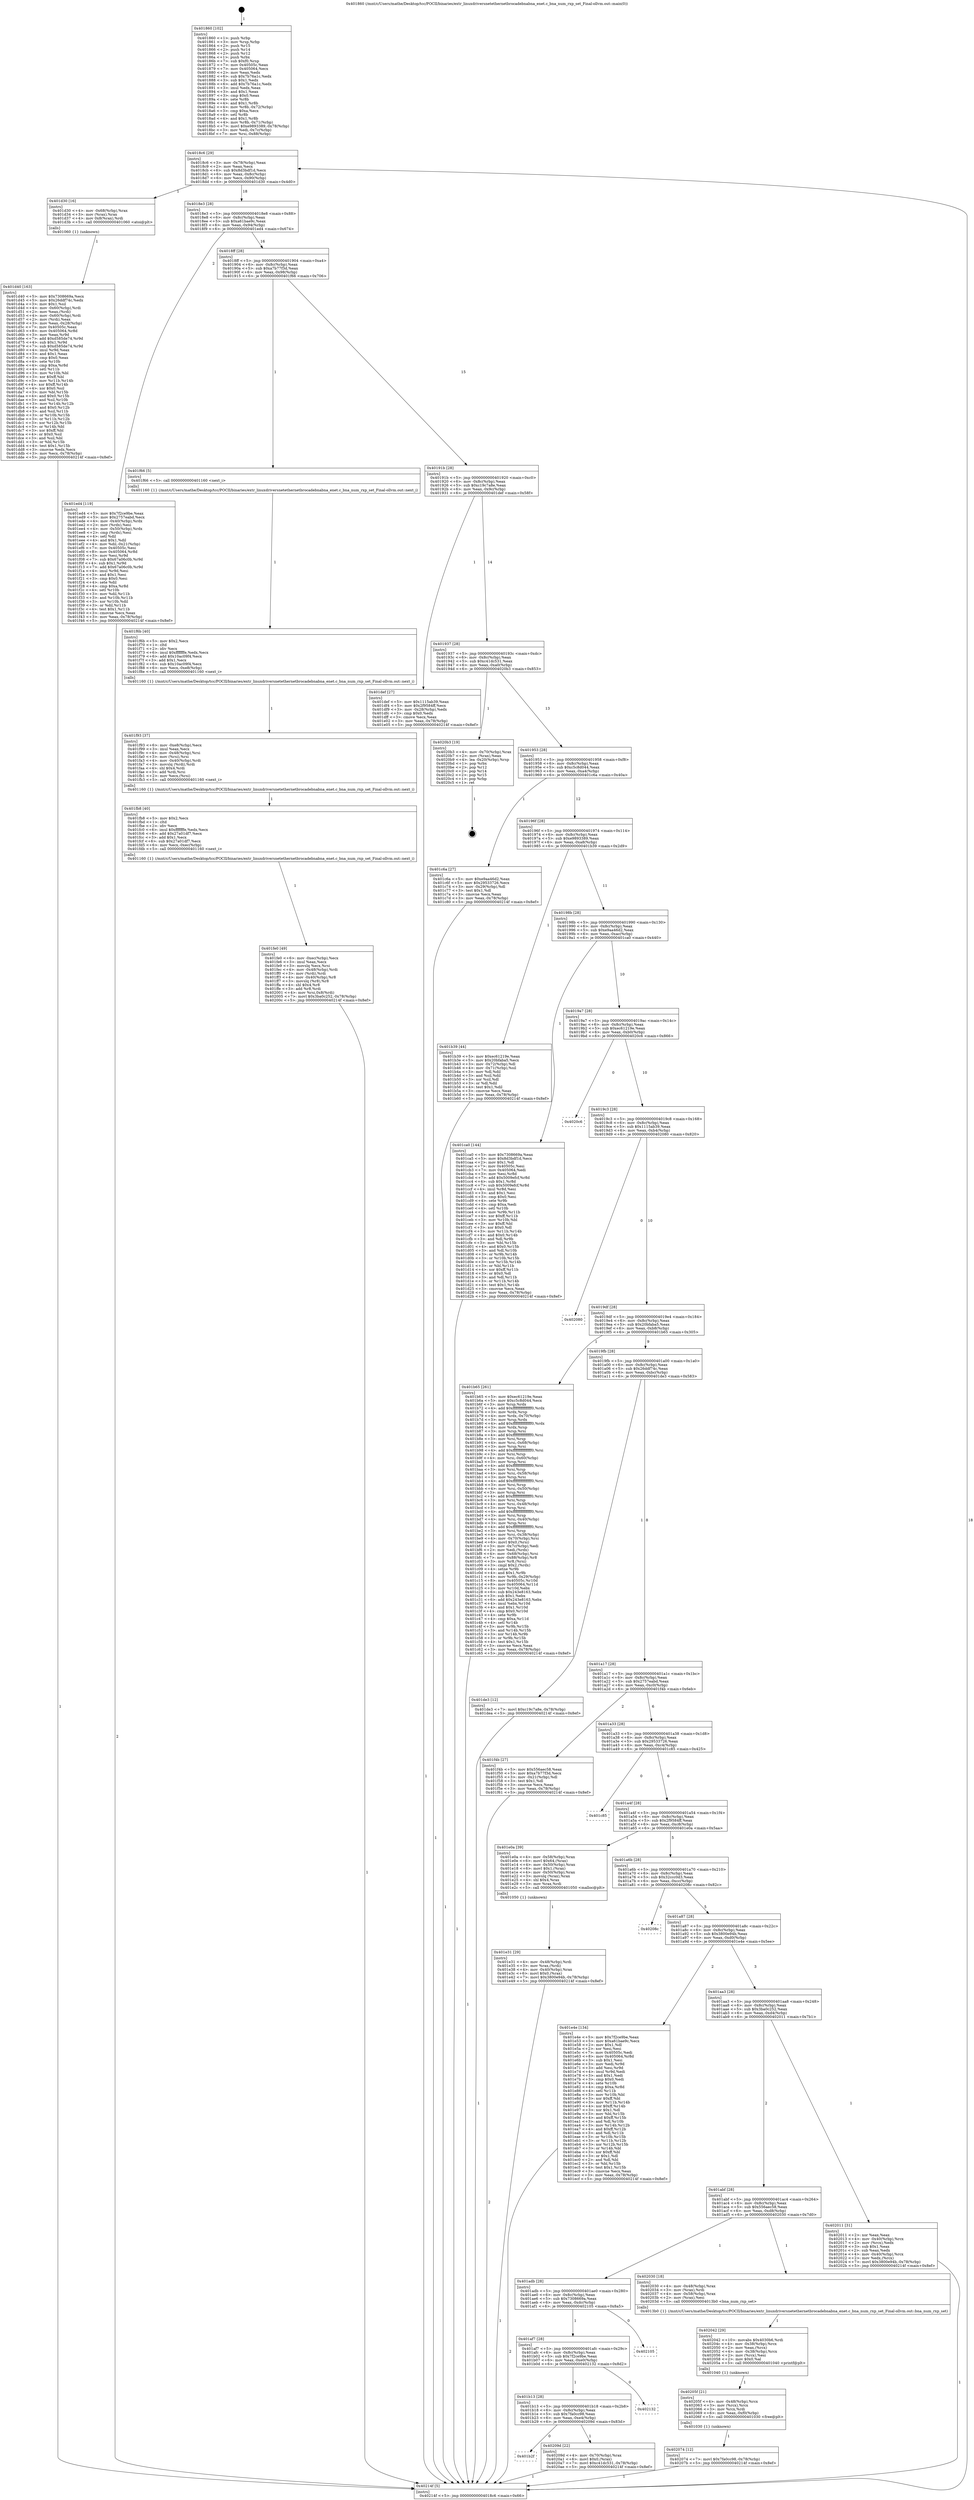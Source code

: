 digraph "0x401860" {
  label = "0x401860 (/mnt/c/Users/mathe/Desktop/tcc/POCII/binaries/extr_linuxdriversnetethernetbrocadebnabna_enet.c_bna_num_rxp_set_Final-ollvm.out::main(0))"
  labelloc = "t"
  node[shape=record]

  Entry [label="",width=0.3,height=0.3,shape=circle,fillcolor=black,style=filled]
  "0x4018c6" [label="{
     0x4018c6 [29]\l
     | [instrs]\l
     &nbsp;&nbsp;0x4018c6 \<+3\>: mov -0x78(%rbp),%eax\l
     &nbsp;&nbsp;0x4018c9 \<+2\>: mov %eax,%ecx\l
     &nbsp;&nbsp;0x4018cb \<+6\>: sub $0x8d3bdf1d,%ecx\l
     &nbsp;&nbsp;0x4018d1 \<+6\>: mov %eax,-0x8c(%rbp)\l
     &nbsp;&nbsp;0x4018d7 \<+6\>: mov %ecx,-0x90(%rbp)\l
     &nbsp;&nbsp;0x4018dd \<+6\>: je 0000000000401d30 \<main+0x4d0\>\l
  }"]
  "0x401d30" [label="{
     0x401d30 [16]\l
     | [instrs]\l
     &nbsp;&nbsp;0x401d30 \<+4\>: mov -0x68(%rbp),%rax\l
     &nbsp;&nbsp;0x401d34 \<+3\>: mov (%rax),%rax\l
     &nbsp;&nbsp;0x401d37 \<+4\>: mov 0x8(%rax),%rdi\l
     &nbsp;&nbsp;0x401d3b \<+5\>: call 0000000000401060 \<atoi@plt\>\l
     | [calls]\l
     &nbsp;&nbsp;0x401060 \{1\} (unknown)\l
  }"]
  "0x4018e3" [label="{
     0x4018e3 [28]\l
     | [instrs]\l
     &nbsp;&nbsp;0x4018e3 \<+5\>: jmp 00000000004018e8 \<main+0x88\>\l
     &nbsp;&nbsp;0x4018e8 \<+6\>: mov -0x8c(%rbp),%eax\l
     &nbsp;&nbsp;0x4018ee \<+5\>: sub $0xa61bae9c,%eax\l
     &nbsp;&nbsp;0x4018f3 \<+6\>: mov %eax,-0x94(%rbp)\l
     &nbsp;&nbsp;0x4018f9 \<+6\>: je 0000000000401ed4 \<main+0x674\>\l
  }"]
  Exit [label="",width=0.3,height=0.3,shape=circle,fillcolor=black,style=filled,peripheries=2]
  "0x401ed4" [label="{
     0x401ed4 [119]\l
     | [instrs]\l
     &nbsp;&nbsp;0x401ed4 \<+5\>: mov $0x7f2ce9be,%eax\l
     &nbsp;&nbsp;0x401ed9 \<+5\>: mov $0x2757eabd,%ecx\l
     &nbsp;&nbsp;0x401ede \<+4\>: mov -0x40(%rbp),%rdx\l
     &nbsp;&nbsp;0x401ee2 \<+2\>: mov (%rdx),%esi\l
     &nbsp;&nbsp;0x401ee4 \<+4\>: mov -0x50(%rbp),%rdx\l
     &nbsp;&nbsp;0x401ee8 \<+2\>: cmp (%rdx),%esi\l
     &nbsp;&nbsp;0x401eea \<+4\>: setl %dil\l
     &nbsp;&nbsp;0x401eee \<+4\>: and $0x1,%dil\l
     &nbsp;&nbsp;0x401ef2 \<+4\>: mov %dil,-0x21(%rbp)\l
     &nbsp;&nbsp;0x401ef6 \<+7\>: mov 0x40505c,%esi\l
     &nbsp;&nbsp;0x401efd \<+8\>: mov 0x405064,%r8d\l
     &nbsp;&nbsp;0x401f05 \<+3\>: mov %esi,%r9d\l
     &nbsp;&nbsp;0x401f08 \<+7\>: sub $0x67a06c0b,%r9d\l
     &nbsp;&nbsp;0x401f0f \<+4\>: sub $0x1,%r9d\l
     &nbsp;&nbsp;0x401f13 \<+7\>: add $0x67a06c0b,%r9d\l
     &nbsp;&nbsp;0x401f1a \<+4\>: imul %r9d,%esi\l
     &nbsp;&nbsp;0x401f1e \<+3\>: and $0x1,%esi\l
     &nbsp;&nbsp;0x401f21 \<+3\>: cmp $0x0,%esi\l
     &nbsp;&nbsp;0x401f24 \<+4\>: sete %dil\l
     &nbsp;&nbsp;0x401f28 \<+4\>: cmp $0xa,%r8d\l
     &nbsp;&nbsp;0x401f2c \<+4\>: setl %r10b\l
     &nbsp;&nbsp;0x401f30 \<+3\>: mov %dil,%r11b\l
     &nbsp;&nbsp;0x401f33 \<+3\>: and %r10b,%r11b\l
     &nbsp;&nbsp;0x401f36 \<+3\>: xor %r10b,%dil\l
     &nbsp;&nbsp;0x401f39 \<+3\>: or %dil,%r11b\l
     &nbsp;&nbsp;0x401f3c \<+4\>: test $0x1,%r11b\l
     &nbsp;&nbsp;0x401f40 \<+3\>: cmovne %ecx,%eax\l
     &nbsp;&nbsp;0x401f43 \<+3\>: mov %eax,-0x78(%rbp)\l
     &nbsp;&nbsp;0x401f46 \<+5\>: jmp 000000000040214f \<main+0x8ef\>\l
  }"]
  "0x4018ff" [label="{
     0x4018ff [28]\l
     | [instrs]\l
     &nbsp;&nbsp;0x4018ff \<+5\>: jmp 0000000000401904 \<main+0xa4\>\l
     &nbsp;&nbsp;0x401904 \<+6\>: mov -0x8c(%rbp),%eax\l
     &nbsp;&nbsp;0x40190a \<+5\>: sub $0xa7b77f3d,%eax\l
     &nbsp;&nbsp;0x40190f \<+6\>: mov %eax,-0x98(%rbp)\l
     &nbsp;&nbsp;0x401915 \<+6\>: je 0000000000401f66 \<main+0x706\>\l
  }"]
  "0x401b2f" [label="{
     0x401b2f\l
  }", style=dashed]
  "0x401f66" [label="{
     0x401f66 [5]\l
     | [instrs]\l
     &nbsp;&nbsp;0x401f66 \<+5\>: call 0000000000401160 \<next_i\>\l
     | [calls]\l
     &nbsp;&nbsp;0x401160 \{1\} (/mnt/c/Users/mathe/Desktop/tcc/POCII/binaries/extr_linuxdriversnetethernetbrocadebnabna_enet.c_bna_num_rxp_set_Final-ollvm.out::next_i)\l
  }"]
  "0x40191b" [label="{
     0x40191b [28]\l
     | [instrs]\l
     &nbsp;&nbsp;0x40191b \<+5\>: jmp 0000000000401920 \<main+0xc0\>\l
     &nbsp;&nbsp;0x401920 \<+6\>: mov -0x8c(%rbp),%eax\l
     &nbsp;&nbsp;0x401926 \<+5\>: sub $0xc19c7a8e,%eax\l
     &nbsp;&nbsp;0x40192b \<+6\>: mov %eax,-0x9c(%rbp)\l
     &nbsp;&nbsp;0x401931 \<+6\>: je 0000000000401def \<main+0x58f\>\l
  }"]
  "0x40209d" [label="{
     0x40209d [22]\l
     | [instrs]\l
     &nbsp;&nbsp;0x40209d \<+4\>: mov -0x70(%rbp),%rax\l
     &nbsp;&nbsp;0x4020a1 \<+6\>: movl $0x0,(%rax)\l
     &nbsp;&nbsp;0x4020a7 \<+7\>: movl $0xc41dc531,-0x78(%rbp)\l
     &nbsp;&nbsp;0x4020ae \<+5\>: jmp 000000000040214f \<main+0x8ef\>\l
  }"]
  "0x401def" [label="{
     0x401def [27]\l
     | [instrs]\l
     &nbsp;&nbsp;0x401def \<+5\>: mov $0x1115ab39,%eax\l
     &nbsp;&nbsp;0x401df4 \<+5\>: mov $0x2f9584ff,%ecx\l
     &nbsp;&nbsp;0x401df9 \<+3\>: mov -0x28(%rbp),%edx\l
     &nbsp;&nbsp;0x401dfc \<+3\>: cmp $0x0,%edx\l
     &nbsp;&nbsp;0x401dff \<+3\>: cmove %ecx,%eax\l
     &nbsp;&nbsp;0x401e02 \<+3\>: mov %eax,-0x78(%rbp)\l
     &nbsp;&nbsp;0x401e05 \<+5\>: jmp 000000000040214f \<main+0x8ef\>\l
  }"]
  "0x401937" [label="{
     0x401937 [28]\l
     | [instrs]\l
     &nbsp;&nbsp;0x401937 \<+5\>: jmp 000000000040193c \<main+0xdc\>\l
     &nbsp;&nbsp;0x40193c \<+6\>: mov -0x8c(%rbp),%eax\l
     &nbsp;&nbsp;0x401942 \<+5\>: sub $0xc41dc531,%eax\l
     &nbsp;&nbsp;0x401947 \<+6\>: mov %eax,-0xa0(%rbp)\l
     &nbsp;&nbsp;0x40194d \<+6\>: je 00000000004020b3 \<main+0x853\>\l
  }"]
  "0x401b13" [label="{
     0x401b13 [28]\l
     | [instrs]\l
     &nbsp;&nbsp;0x401b13 \<+5\>: jmp 0000000000401b18 \<main+0x2b8\>\l
     &nbsp;&nbsp;0x401b18 \<+6\>: mov -0x8c(%rbp),%eax\l
     &nbsp;&nbsp;0x401b1e \<+5\>: sub $0x7fa0cc98,%eax\l
     &nbsp;&nbsp;0x401b23 \<+6\>: mov %eax,-0xe4(%rbp)\l
     &nbsp;&nbsp;0x401b29 \<+6\>: je 000000000040209d \<main+0x83d\>\l
  }"]
  "0x4020b3" [label="{
     0x4020b3 [19]\l
     | [instrs]\l
     &nbsp;&nbsp;0x4020b3 \<+4\>: mov -0x70(%rbp),%rax\l
     &nbsp;&nbsp;0x4020b7 \<+2\>: mov (%rax),%eax\l
     &nbsp;&nbsp;0x4020b9 \<+4\>: lea -0x20(%rbp),%rsp\l
     &nbsp;&nbsp;0x4020bd \<+1\>: pop %rbx\l
     &nbsp;&nbsp;0x4020be \<+2\>: pop %r12\l
     &nbsp;&nbsp;0x4020c0 \<+2\>: pop %r14\l
     &nbsp;&nbsp;0x4020c2 \<+2\>: pop %r15\l
     &nbsp;&nbsp;0x4020c4 \<+1\>: pop %rbp\l
     &nbsp;&nbsp;0x4020c5 \<+1\>: ret\l
  }"]
  "0x401953" [label="{
     0x401953 [28]\l
     | [instrs]\l
     &nbsp;&nbsp;0x401953 \<+5\>: jmp 0000000000401958 \<main+0xf8\>\l
     &nbsp;&nbsp;0x401958 \<+6\>: mov -0x8c(%rbp),%eax\l
     &nbsp;&nbsp;0x40195e \<+5\>: sub $0xc5c8d044,%eax\l
     &nbsp;&nbsp;0x401963 \<+6\>: mov %eax,-0xa4(%rbp)\l
     &nbsp;&nbsp;0x401969 \<+6\>: je 0000000000401c6a \<main+0x40a\>\l
  }"]
  "0x402132" [label="{
     0x402132\l
  }", style=dashed]
  "0x401c6a" [label="{
     0x401c6a [27]\l
     | [instrs]\l
     &nbsp;&nbsp;0x401c6a \<+5\>: mov $0xe9aa46d2,%eax\l
     &nbsp;&nbsp;0x401c6f \<+5\>: mov $0x29533726,%ecx\l
     &nbsp;&nbsp;0x401c74 \<+3\>: mov -0x29(%rbp),%dl\l
     &nbsp;&nbsp;0x401c77 \<+3\>: test $0x1,%dl\l
     &nbsp;&nbsp;0x401c7a \<+3\>: cmovne %ecx,%eax\l
     &nbsp;&nbsp;0x401c7d \<+3\>: mov %eax,-0x78(%rbp)\l
     &nbsp;&nbsp;0x401c80 \<+5\>: jmp 000000000040214f \<main+0x8ef\>\l
  }"]
  "0x40196f" [label="{
     0x40196f [28]\l
     | [instrs]\l
     &nbsp;&nbsp;0x40196f \<+5\>: jmp 0000000000401974 \<main+0x114\>\l
     &nbsp;&nbsp;0x401974 \<+6\>: mov -0x8c(%rbp),%eax\l
     &nbsp;&nbsp;0x40197a \<+5\>: sub $0xe9893389,%eax\l
     &nbsp;&nbsp;0x40197f \<+6\>: mov %eax,-0xa8(%rbp)\l
     &nbsp;&nbsp;0x401985 \<+6\>: je 0000000000401b39 \<main+0x2d9\>\l
  }"]
  "0x401af7" [label="{
     0x401af7 [28]\l
     | [instrs]\l
     &nbsp;&nbsp;0x401af7 \<+5\>: jmp 0000000000401afc \<main+0x29c\>\l
     &nbsp;&nbsp;0x401afc \<+6\>: mov -0x8c(%rbp),%eax\l
     &nbsp;&nbsp;0x401b02 \<+5\>: sub $0x7f2ce9be,%eax\l
     &nbsp;&nbsp;0x401b07 \<+6\>: mov %eax,-0xe0(%rbp)\l
     &nbsp;&nbsp;0x401b0d \<+6\>: je 0000000000402132 \<main+0x8d2\>\l
  }"]
  "0x401b39" [label="{
     0x401b39 [44]\l
     | [instrs]\l
     &nbsp;&nbsp;0x401b39 \<+5\>: mov $0xec61219e,%eax\l
     &nbsp;&nbsp;0x401b3e \<+5\>: mov $0x20bfaba5,%ecx\l
     &nbsp;&nbsp;0x401b43 \<+3\>: mov -0x72(%rbp),%dl\l
     &nbsp;&nbsp;0x401b46 \<+4\>: mov -0x71(%rbp),%sil\l
     &nbsp;&nbsp;0x401b4a \<+3\>: mov %dl,%dil\l
     &nbsp;&nbsp;0x401b4d \<+3\>: and %sil,%dil\l
     &nbsp;&nbsp;0x401b50 \<+3\>: xor %sil,%dl\l
     &nbsp;&nbsp;0x401b53 \<+3\>: or %dl,%dil\l
     &nbsp;&nbsp;0x401b56 \<+4\>: test $0x1,%dil\l
     &nbsp;&nbsp;0x401b5a \<+3\>: cmovne %ecx,%eax\l
     &nbsp;&nbsp;0x401b5d \<+3\>: mov %eax,-0x78(%rbp)\l
     &nbsp;&nbsp;0x401b60 \<+5\>: jmp 000000000040214f \<main+0x8ef\>\l
  }"]
  "0x40198b" [label="{
     0x40198b [28]\l
     | [instrs]\l
     &nbsp;&nbsp;0x40198b \<+5\>: jmp 0000000000401990 \<main+0x130\>\l
     &nbsp;&nbsp;0x401990 \<+6\>: mov -0x8c(%rbp),%eax\l
     &nbsp;&nbsp;0x401996 \<+5\>: sub $0xe9aa46d2,%eax\l
     &nbsp;&nbsp;0x40199b \<+6\>: mov %eax,-0xac(%rbp)\l
     &nbsp;&nbsp;0x4019a1 \<+6\>: je 0000000000401ca0 \<main+0x440\>\l
  }"]
  "0x40214f" [label="{
     0x40214f [5]\l
     | [instrs]\l
     &nbsp;&nbsp;0x40214f \<+5\>: jmp 00000000004018c6 \<main+0x66\>\l
  }"]
  "0x401860" [label="{
     0x401860 [102]\l
     | [instrs]\l
     &nbsp;&nbsp;0x401860 \<+1\>: push %rbp\l
     &nbsp;&nbsp;0x401861 \<+3\>: mov %rsp,%rbp\l
     &nbsp;&nbsp;0x401864 \<+2\>: push %r15\l
     &nbsp;&nbsp;0x401866 \<+2\>: push %r14\l
     &nbsp;&nbsp;0x401868 \<+2\>: push %r12\l
     &nbsp;&nbsp;0x40186a \<+1\>: push %rbx\l
     &nbsp;&nbsp;0x40186b \<+7\>: sub $0xf0,%rsp\l
     &nbsp;&nbsp;0x401872 \<+7\>: mov 0x40505c,%eax\l
     &nbsp;&nbsp;0x401879 \<+7\>: mov 0x405064,%ecx\l
     &nbsp;&nbsp;0x401880 \<+2\>: mov %eax,%edx\l
     &nbsp;&nbsp;0x401882 \<+6\>: sub $0x7b76a1c,%edx\l
     &nbsp;&nbsp;0x401888 \<+3\>: sub $0x1,%edx\l
     &nbsp;&nbsp;0x40188b \<+6\>: add $0x7b76a1c,%edx\l
     &nbsp;&nbsp;0x401891 \<+3\>: imul %edx,%eax\l
     &nbsp;&nbsp;0x401894 \<+3\>: and $0x1,%eax\l
     &nbsp;&nbsp;0x401897 \<+3\>: cmp $0x0,%eax\l
     &nbsp;&nbsp;0x40189a \<+4\>: sete %r8b\l
     &nbsp;&nbsp;0x40189e \<+4\>: and $0x1,%r8b\l
     &nbsp;&nbsp;0x4018a2 \<+4\>: mov %r8b,-0x72(%rbp)\l
     &nbsp;&nbsp;0x4018a6 \<+3\>: cmp $0xa,%ecx\l
     &nbsp;&nbsp;0x4018a9 \<+4\>: setl %r8b\l
     &nbsp;&nbsp;0x4018ad \<+4\>: and $0x1,%r8b\l
     &nbsp;&nbsp;0x4018b1 \<+4\>: mov %r8b,-0x71(%rbp)\l
     &nbsp;&nbsp;0x4018b5 \<+7\>: movl $0xe9893389,-0x78(%rbp)\l
     &nbsp;&nbsp;0x4018bc \<+3\>: mov %edi,-0x7c(%rbp)\l
     &nbsp;&nbsp;0x4018bf \<+7\>: mov %rsi,-0x88(%rbp)\l
  }"]
  "0x402105" [label="{
     0x402105\l
  }", style=dashed]
  "0x401ca0" [label="{
     0x401ca0 [144]\l
     | [instrs]\l
     &nbsp;&nbsp;0x401ca0 \<+5\>: mov $0x7308669a,%eax\l
     &nbsp;&nbsp;0x401ca5 \<+5\>: mov $0x8d3bdf1d,%ecx\l
     &nbsp;&nbsp;0x401caa \<+2\>: mov $0x1,%dl\l
     &nbsp;&nbsp;0x401cac \<+7\>: mov 0x40505c,%esi\l
     &nbsp;&nbsp;0x401cb3 \<+7\>: mov 0x405064,%edi\l
     &nbsp;&nbsp;0x401cba \<+3\>: mov %esi,%r8d\l
     &nbsp;&nbsp;0x401cbd \<+7\>: add $0x5009efcf,%r8d\l
     &nbsp;&nbsp;0x401cc4 \<+4\>: sub $0x1,%r8d\l
     &nbsp;&nbsp;0x401cc8 \<+7\>: sub $0x5009efcf,%r8d\l
     &nbsp;&nbsp;0x401ccf \<+4\>: imul %r8d,%esi\l
     &nbsp;&nbsp;0x401cd3 \<+3\>: and $0x1,%esi\l
     &nbsp;&nbsp;0x401cd6 \<+3\>: cmp $0x0,%esi\l
     &nbsp;&nbsp;0x401cd9 \<+4\>: sete %r9b\l
     &nbsp;&nbsp;0x401cdd \<+3\>: cmp $0xa,%edi\l
     &nbsp;&nbsp;0x401ce0 \<+4\>: setl %r10b\l
     &nbsp;&nbsp;0x401ce4 \<+3\>: mov %r9b,%r11b\l
     &nbsp;&nbsp;0x401ce7 \<+4\>: xor $0xff,%r11b\l
     &nbsp;&nbsp;0x401ceb \<+3\>: mov %r10b,%bl\l
     &nbsp;&nbsp;0x401cee \<+3\>: xor $0xff,%bl\l
     &nbsp;&nbsp;0x401cf1 \<+3\>: xor $0x0,%dl\l
     &nbsp;&nbsp;0x401cf4 \<+3\>: mov %r11b,%r14b\l
     &nbsp;&nbsp;0x401cf7 \<+4\>: and $0x0,%r14b\l
     &nbsp;&nbsp;0x401cfb \<+3\>: and %dl,%r9b\l
     &nbsp;&nbsp;0x401cfe \<+3\>: mov %bl,%r15b\l
     &nbsp;&nbsp;0x401d01 \<+4\>: and $0x0,%r15b\l
     &nbsp;&nbsp;0x401d05 \<+3\>: and %dl,%r10b\l
     &nbsp;&nbsp;0x401d08 \<+3\>: or %r9b,%r14b\l
     &nbsp;&nbsp;0x401d0b \<+3\>: or %r10b,%r15b\l
     &nbsp;&nbsp;0x401d0e \<+3\>: xor %r15b,%r14b\l
     &nbsp;&nbsp;0x401d11 \<+3\>: or %bl,%r11b\l
     &nbsp;&nbsp;0x401d14 \<+4\>: xor $0xff,%r11b\l
     &nbsp;&nbsp;0x401d18 \<+3\>: or $0x0,%dl\l
     &nbsp;&nbsp;0x401d1b \<+3\>: and %dl,%r11b\l
     &nbsp;&nbsp;0x401d1e \<+3\>: or %r11b,%r14b\l
     &nbsp;&nbsp;0x401d21 \<+4\>: test $0x1,%r14b\l
     &nbsp;&nbsp;0x401d25 \<+3\>: cmovne %ecx,%eax\l
     &nbsp;&nbsp;0x401d28 \<+3\>: mov %eax,-0x78(%rbp)\l
     &nbsp;&nbsp;0x401d2b \<+5\>: jmp 000000000040214f \<main+0x8ef\>\l
  }"]
  "0x4019a7" [label="{
     0x4019a7 [28]\l
     | [instrs]\l
     &nbsp;&nbsp;0x4019a7 \<+5\>: jmp 00000000004019ac \<main+0x14c\>\l
     &nbsp;&nbsp;0x4019ac \<+6\>: mov -0x8c(%rbp),%eax\l
     &nbsp;&nbsp;0x4019b2 \<+5\>: sub $0xec61219e,%eax\l
     &nbsp;&nbsp;0x4019b7 \<+6\>: mov %eax,-0xb0(%rbp)\l
     &nbsp;&nbsp;0x4019bd \<+6\>: je 00000000004020c6 \<main+0x866\>\l
  }"]
  "0x402074" [label="{
     0x402074 [12]\l
     | [instrs]\l
     &nbsp;&nbsp;0x402074 \<+7\>: movl $0x7fa0cc98,-0x78(%rbp)\l
     &nbsp;&nbsp;0x40207b \<+5\>: jmp 000000000040214f \<main+0x8ef\>\l
  }"]
  "0x4020c6" [label="{
     0x4020c6\l
  }", style=dashed]
  "0x4019c3" [label="{
     0x4019c3 [28]\l
     | [instrs]\l
     &nbsp;&nbsp;0x4019c3 \<+5\>: jmp 00000000004019c8 \<main+0x168\>\l
     &nbsp;&nbsp;0x4019c8 \<+6\>: mov -0x8c(%rbp),%eax\l
     &nbsp;&nbsp;0x4019ce \<+5\>: sub $0x1115ab39,%eax\l
     &nbsp;&nbsp;0x4019d3 \<+6\>: mov %eax,-0xb4(%rbp)\l
     &nbsp;&nbsp;0x4019d9 \<+6\>: je 0000000000402080 \<main+0x820\>\l
  }"]
  "0x40205f" [label="{
     0x40205f [21]\l
     | [instrs]\l
     &nbsp;&nbsp;0x40205f \<+4\>: mov -0x48(%rbp),%rcx\l
     &nbsp;&nbsp;0x402063 \<+3\>: mov (%rcx),%rcx\l
     &nbsp;&nbsp;0x402066 \<+3\>: mov %rcx,%rdi\l
     &nbsp;&nbsp;0x402069 \<+6\>: mov %eax,-0xf0(%rbp)\l
     &nbsp;&nbsp;0x40206f \<+5\>: call 0000000000401030 \<free@plt\>\l
     | [calls]\l
     &nbsp;&nbsp;0x401030 \{1\} (unknown)\l
  }"]
  "0x402080" [label="{
     0x402080\l
  }", style=dashed]
  "0x4019df" [label="{
     0x4019df [28]\l
     | [instrs]\l
     &nbsp;&nbsp;0x4019df \<+5\>: jmp 00000000004019e4 \<main+0x184\>\l
     &nbsp;&nbsp;0x4019e4 \<+6\>: mov -0x8c(%rbp),%eax\l
     &nbsp;&nbsp;0x4019ea \<+5\>: sub $0x20bfaba5,%eax\l
     &nbsp;&nbsp;0x4019ef \<+6\>: mov %eax,-0xb8(%rbp)\l
     &nbsp;&nbsp;0x4019f5 \<+6\>: je 0000000000401b65 \<main+0x305\>\l
  }"]
  "0x402042" [label="{
     0x402042 [29]\l
     | [instrs]\l
     &nbsp;&nbsp;0x402042 \<+10\>: movabs $0x4030b6,%rdi\l
     &nbsp;&nbsp;0x40204c \<+4\>: mov -0x38(%rbp),%rcx\l
     &nbsp;&nbsp;0x402050 \<+2\>: mov %eax,(%rcx)\l
     &nbsp;&nbsp;0x402052 \<+4\>: mov -0x38(%rbp),%rcx\l
     &nbsp;&nbsp;0x402056 \<+2\>: mov (%rcx),%esi\l
     &nbsp;&nbsp;0x402058 \<+2\>: mov $0x0,%al\l
     &nbsp;&nbsp;0x40205a \<+5\>: call 0000000000401040 \<printf@plt\>\l
     | [calls]\l
     &nbsp;&nbsp;0x401040 \{1\} (unknown)\l
  }"]
  "0x401b65" [label="{
     0x401b65 [261]\l
     | [instrs]\l
     &nbsp;&nbsp;0x401b65 \<+5\>: mov $0xec61219e,%eax\l
     &nbsp;&nbsp;0x401b6a \<+5\>: mov $0xc5c8d044,%ecx\l
     &nbsp;&nbsp;0x401b6f \<+3\>: mov %rsp,%rdx\l
     &nbsp;&nbsp;0x401b72 \<+4\>: add $0xfffffffffffffff0,%rdx\l
     &nbsp;&nbsp;0x401b76 \<+3\>: mov %rdx,%rsp\l
     &nbsp;&nbsp;0x401b79 \<+4\>: mov %rdx,-0x70(%rbp)\l
     &nbsp;&nbsp;0x401b7d \<+3\>: mov %rsp,%rdx\l
     &nbsp;&nbsp;0x401b80 \<+4\>: add $0xfffffffffffffff0,%rdx\l
     &nbsp;&nbsp;0x401b84 \<+3\>: mov %rdx,%rsp\l
     &nbsp;&nbsp;0x401b87 \<+3\>: mov %rsp,%rsi\l
     &nbsp;&nbsp;0x401b8a \<+4\>: add $0xfffffffffffffff0,%rsi\l
     &nbsp;&nbsp;0x401b8e \<+3\>: mov %rsi,%rsp\l
     &nbsp;&nbsp;0x401b91 \<+4\>: mov %rsi,-0x68(%rbp)\l
     &nbsp;&nbsp;0x401b95 \<+3\>: mov %rsp,%rsi\l
     &nbsp;&nbsp;0x401b98 \<+4\>: add $0xfffffffffffffff0,%rsi\l
     &nbsp;&nbsp;0x401b9c \<+3\>: mov %rsi,%rsp\l
     &nbsp;&nbsp;0x401b9f \<+4\>: mov %rsi,-0x60(%rbp)\l
     &nbsp;&nbsp;0x401ba3 \<+3\>: mov %rsp,%rsi\l
     &nbsp;&nbsp;0x401ba6 \<+4\>: add $0xfffffffffffffff0,%rsi\l
     &nbsp;&nbsp;0x401baa \<+3\>: mov %rsi,%rsp\l
     &nbsp;&nbsp;0x401bad \<+4\>: mov %rsi,-0x58(%rbp)\l
     &nbsp;&nbsp;0x401bb1 \<+3\>: mov %rsp,%rsi\l
     &nbsp;&nbsp;0x401bb4 \<+4\>: add $0xfffffffffffffff0,%rsi\l
     &nbsp;&nbsp;0x401bb8 \<+3\>: mov %rsi,%rsp\l
     &nbsp;&nbsp;0x401bbb \<+4\>: mov %rsi,-0x50(%rbp)\l
     &nbsp;&nbsp;0x401bbf \<+3\>: mov %rsp,%rsi\l
     &nbsp;&nbsp;0x401bc2 \<+4\>: add $0xfffffffffffffff0,%rsi\l
     &nbsp;&nbsp;0x401bc6 \<+3\>: mov %rsi,%rsp\l
     &nbsp;&nbsp;0x401bc9 \<+4\>: mov %rsi,-0x48(%rbp)\l
     &nbsp;&nbsp;0x401bcd \<+3\>: mov %rsp,%rsi\l
     &nbsp;&nbsp;0x401bd0 \<+4\>: add $0xfffffffffffffff0,%rsi\l
     &nbsp;&nbsp;0x401bd4 \<+3\>: mov %rsi,%rsp\l
     &nbsp;&nbsp;0x401bd7 \<+4\>: mov %rsi,-0x40(%rbp)\l
     &nbsp;&nbsp;0x401bdb \<+3\>: mov %rsp,%rsi\l
     &nbsp;&nbsp;0x401bde \<+4\>: add $0xfffffffffffffff0,%rsi\l
     &nbsp;&nbsp;0x401be2 \<+3\>: mov %rsi,%rsp\l
     &nbsp;&nbsp;0x401be5 \<+4\>: mov %rsi,-0x38(%rbp)\l
     &nbsp;&nbsp;0x401be9 \<+4\>: mov -0x70(%rbp),%rsi\l
     &nbsp;&nbsp;0x401bed \<+6\>: movl $0x0,(%rsi)\l
     &nbsp;&nbsp;0x401bf3 \<+3\>: mov -0x7c(%rbp),%edi\l
     &nbsp;&nbsp;0x401bf6 \<+2\>: mov %edi,(%rdx)\l
     &nbsp;&nbsp;0x401bf8 \<+4\>: mov -0x68(%rbp),%rsi\l
     &nbsp;&nbsp;0x401bfc \<+7\>: mov -0x88(%rbp),%r8\l
     &nbsp;&nbsp;0x401c03 \<+3\>: mov %r8,(%rsi)\l
     &nbsp;&nbsp;0x401c06 \<+3\>: cmpl $0x2,(%rdx)\l
     &nbsp;&nbsp;0x401c09 \<+4\>: setne %r9b\l
     &nbsp;&nbsp;0x401c0d \<+4\>: and $0x1,%r9b\l
     &nbsp;&nbsp;0x401c11 \<+4\>: mov %r9b,-0x29(%rbp)\l
     &nbsp;&nbsp;0x401c15 \<+8\>: mov 0x40505c,%r10d\l
     &nbsp;&nbsp;0x401c1d \<+8\>: mov 0x405064,%r11d\l
     &nbsp;&nbsp;0x401c25 \<+3\>: mov %r10d,%ebx\l
     &nbsp;&nbsp;0x401c28 \<+6\>: sub $0x243e8163,%ebx\l
     &nbsp;&nbsp;0x401c2e \<+3\>: sub $0x1,%ebx\l
     &nbsp;&nbsp;0x401c31 \<+6\>: add $0x243e8163,%ebx\l
     &nbsp;&nbsp;0x401c37 \<+4\>: imul %ebx,%r10d\l
     &nbsp;&nbsp;0x401c3b \<+4\>: and $0x1,%r10d\l
     &nbsp;&nbsp;0x401c3f \<+4\>: cmp $0x0,%r10d\l
     &nbsp;&nbsp;0x401c43 \<+4\>: sete %r9b\l
     &nbsp;&nbsp;0x401c47 \<+4\>: cmp $0xa,%r11d\l
     &nbsp;&nbsp;0x401c4b \<+4\>: setl %r14b\l
     &nbsp;&nbsp;0x401c4f \<+3\>: mov %r9b,%r15b\l
     &nbsp;&nbsp;0x401c52 \<+3\>: and %r14b,%r15b\l
     &nbsp;&nbsp;0x401c55 \<+3\>: xor %r14b,%r9b\l
     &nbsp;&nbsp;0x401c58 \<+3\>: or %r9b,%r15b\l
     &nbsp;&nbsp;0x401c5b \<+4\>: test $0x1,%r15b\l
     &nbsp;&nbsp;0x401c5f \<+3\>: cmovne %ecx,%eax\l
     &nbsp;&nbsp;0x401c62 \<+3\>: mov %eax,-0x78(%rbp)\l
     &nbsp;&nbsp;0x401c65 \<+5\>: jmp 000000000040214f \<main+0x8ef\>\l
  }"]
  "0x4019fb" [label="{
     0x4019fb [28]\l
     | [instrs]\l
     &nbsp;&nbsp;0x4019fb \<+5\>: jmp 0000000000401a00 \<main+0x1a0\>\l
     &nbsp;&nbsp;0x401a00 \<+6\>: mov -0x8c(%rbp),%eax\l
     &nbsp;&nbsp;0x401a06 \<+5\>: sub $0x26ddf74c,%eax\l
     &nbsp;&nbsp;0x401a0b \<+6\>: mov %eax,-0xbc(%rbp)\l
     &nbsp;&nbsp;0x401a11 \<+6\>: je 0000000000401de3 \<main+0x583\>\l
  }"]
  "0x401adb" [label="{
     0x401adb [28]\l
     | [instrs]\l
     &nbsp;&nbsp;0x401adb \<+5\>: jmp 0000000000401ae0 \<main+0x280\>\l
     &nbsp;&nbsp;0x401ae0 \<+6\>: mov -0x8c(%rbp),%eax\l
     &nbsp;&nbsp;0x401ae6 \<+5\>: sub $0x7308669a,%eax\l
     &nbsp;&nbsp;0x401aeb \<+6\>: mov %eax,-0xdc(%rbp)\l
     &nbsp;&nbsp;0x401af1 \<+6\>: je 0000000000402105 \<main+0x8a5\>\l
  }"]
  "0x401d40" [label="{
     0x401d40 [163]\l
     | [instrs]\l
     &nbsp;&nbsp;0x401d40 \<+5\>: mov $0x7308669a,%ecx\l
     &nbsp;&nbsp;0x401d45 \<+5\>: mov $0x26ddf74c,%edx\l
     &nbsp;&nbsp;0x401d4a \<+3\>: mov $0x1,%sil\l
     &nbsp;&nbsp;0x401d4d \<+4\>: mov -0x60(%rbp),%rdi\l
     &nbsp;&nbsp;0x401d51 \<+2\>: mov %eax,(%rdi)\l
     &nbsp;&nbsp;0x401d53 \<+4\>: mov -0x60(%rbp),%rdi\l
     &nbsp;&nbsp;0x401d57 \<+2\>: mov (%rdi),%eax\l
     &nbsp;&nbsp;0x401d59 \<+3\>: mov %eax,-0x28(%rbp)\l
     &nbsp;&nbsp;0x401d5c \<+7\>: mov 0x40505c,%eax\l
     &nbsp;&nbsp;0x401d63 \<+8\>: mov 0x405064,%r8d\l
     &nbsp;&nbsp;0x401d6b \<+3\>: mov %eax,%r9d\l
     &nbsp;&nbsp;0x401d6e \<+7\>: add $0xd585de74,%r9d\l
     &nbsp;&nbsp;0x401d75 \<+4\>: sub $0x1,%r9d\l
     &nbsp;&nbsp;0x401d79 \<+7\>: sub $0xd585de74,%r9d\l
     &nbsp;&nbsp;0x401d80 \<+4\>: imul %r9d,%eax\l
     &nbsp;&nbsp;0x401d84 \<+3\>: and $0x1,%eax\l
     &nbsp;&nbsp;0x401d87 \<+3\>: cmp $0x0,%eax\l
     &nbsp;&nbsp;0x401d8a \<+4\>: sete %r10b\l
     &nbsp;&nbsp;0x401d8e \<+4\>: cmp $0xa,%r8d\l
     &nbsp;&nbsp;0x401d92 \<+4\>: setl %r11b\l
     &nbsp;&nbsp;0x401d96 \<+3\>: mov %r10b,%bl\l
     &nbsp;&nbsp;0x401d99 \<+3\>: xor $0xff,%bl\l
     &nbsp;&nbsp;0x401d9c \<+3\>: mov %r11b,%r14b\l
     &nbsp;&nbsp;0x401d9f \<+4\>: xor $0xff,%r14b\l
     &nbsp;&nbsp;0x401da3 \<+4\>: xor $0x0,%sil\l
     &nbsp;&nbsp;0x401da7 \<+3\>: mov %bl,%r15b\l
     &nbsp;&nbsp;0x401daa \<+4\>: and $0x0,%r15b\l
     &nbsp;&nbsp;0x401dae \<+3\>: and %sil,%r10b\l
     &nbsp;&nbsp;0x401db1 \<+3\>: mov %r14b,%r12b\l
     &nbsp;&nbsp;0x401db4 \<+4\>: and $0x0,%r12b\l
     &nbsp;&nbsp;0x401db8 \<+3\>: and %sil,%r11b\l
     &nbsp;&nbsp;0x401dbb \<+3\>: or %r10b,%r15b\l
     &nbsp;&nbsp;0x401dbe \<+3\>: or %r11b,%r12b\l
     &nbsp;&nbsp;0x401dc1 \<+3\>: xor %r12b,%r15b\l
     &nbsp;&nbsp;0x401dc4 \<+3\>: or %r14b,%bl\l
     &nbsp;&nbsp;0x401dc7 \<+3\>: xor $0xff,%bl\l
     &nbsp;&nbsp;0x401dca \<+4\>: or $0x0,%sil\l
     &nbsp;&nbsp;0x401dce \<+3\>: and %sil,%bl\l
     &nbsp;&nbsp;0x401dd1 \<+3\>: or %bl,%r15b\l
     &nbsp;&nbsp;0x401dd4 \<+4\>: test $0x1,%r15b\l
     &nbsp;&nbsp;0x401dd8 \<+3\>: cmovne %edx,%ecx\l
     &nbsp;&nbsp;0x401ddb \<+3\>: mov %ecx,-0x78(%rbp)\l
     &nbsp;&nbsp;0x401dde \<+5\>: jmp 000000000040214f \<main+0x8ef\>\l
  }"]
  "0x402030" [label="{
     0x402030 [18]\l
     | [instrs]\l
     &nbsp;&nbsp;0x402030 \<+4\>: mov -0x48(%rbp),%rax\l
     &nbsp;&nbsp;0x402034 \<+3\>: mov (%rax),%rdi\l
     &nbsp;&nbsp;0x402037 \<+4\>: mov -0x58(%rbp),%rax\l
     &nbsp;&nbsp;0x40203b \<+2\>: mov (%rax),%esi\l
     &nbsp;&nbsp;0x40203d \<+5\>: call 00000000004013b0 \<bna_num_rxp_set\>\l
     | [calls]\l
     &nbsp;&nbsp;0x4013b0 \{1\} (/mnt/c/Users/mathe/Desktop/tcc/POCII/binaries/extr_linuxdriversnetethernetbrocadebnabna_enet.c_bna_num_rxp_set_Final-ollvm.out::bna_num_rxp_set)\l
  }"]
  "0x401de3" [label="{
     0x401de3 [12]\l
     | [instrs]\l
     &nbsp;&nbsp;0x401de3 \<+7\>: movl $0xc19c7a8e,-0x78(%rbp)\l
     &nbsp;&nbsp;0x401dea \<+5\>: jmp 000000000040214f \<main+0x8ef\>\l
  }"]
  "0x401a17" [label="{
     0x401a17 [28]\l
     | [instrs]\l
     &nbsp;&nbsp;0x401a17 \<+5\>: jmp 0000000000401a1c \<main+0x1bc\>\l
     &nbsp;&nbsp;0x401a1c \<+6\>: mov -0x8c(%rbp),%eax\l
     &nbsp;&nbsp;0x401a22 \<+5\>: sub $0x2757eabd,%eax\l
     &nbsp;&nbsp;0x401a27 \<+6\>: mov %eax,-0xc0(%rbp)\l
     &nbsp;&nbsp;0x401a2d \<+6\>: je 0000000000401f4b \<main+0x6eb\>\l
  }"]
  "0x401abf" [label="{
     0x401abf [28]\l
     | [instrs]\l
     &nbsp;&nbsp;0x401abf \<+5\>: jmp 0000000000401ac4 \<main+0x264\>\l
     &nbsp;&nbsp;0x401ac4 \<+6\>: mov -0x8c(%rbp),%eax\l
     &nbsp;&nbsp;0x401aca \<+5\>: sub $0x556aec58,%eax\l
     &nbsp;&nbsp;0x401acf \<+6\>: mov %eax,-0xd8(%rbp)\l
     &nbsp;&nbsp;0x401ad5 \<+6\>: je 0000000000402030 \<main+0x7d0\>\l
  }"]
  "0x401f4b" [label="{
     0x401f4b [27]\l
     | [instrs]\l
     &nbsp;&nbsp;0x401f4b \<+5\>: mov $0x556aec58,%eax\l
     &nbsp;&nbsp;0x401f50 \<+5\>: mov $0xa7b77f3d,%ecx\l
     &nbsp;&nbsp;0x401f55 \<+3\>: mov -0x21(%rbp),%dl\l
     &nbsp;&nbsp;0x401f58 \<+3\>: test $0x1,%dl\l
     &nbsp;&nbsp;0x401f5b \<+3\>: cmovne %ecx,%eax\l
     &nbsp;&nbsp;0x401f5e \<+3\>: mov %eax,-0x78(%rbp)\l
     &nbsp;&nbsp;0x401f61 \<+5\>: jmp 000000000040214f \<main+0x8ef\>\l
  }"]
  "0x401a33" [label="{
     0x401a33 [28]\l
     | [instrs]\l
     &nbsp;&nbsp;0x401a33 \<+5\>: jmp 0000000000401a38 \<main+0x1d8\>\l
     &nbsp;&nbsp;0x401a38 \<+6\>: mov -0x8c(%rbp),%eax\l
     &nbsp;&nbsp;0x401a3e \<+5\>: sub $0x29533726,%eax\l
     &nbsp;&nbsp;0x401a43 \<+6\>: mov %eax,-0xc4(%rbp)\l
     &nbsp;&nbsp;0x401a49 \<+6\>: je 0000000000401c85 \<main+0x425\>\l
  }"]
  "0x402011" [label="{
     0x402011 [31]\l
     | [instrs]\l
     &nbsp;&nbsp;0x402011 \<+2\>: xor %eax,%eax\l
     &nbsp;&nbsp;0x402013 \<+4\>: mov -0x40(%rbp),%rcx\l
     &nbsp;&nbsp;0x402017 \<+2\>: mov (%rcx),%edx\l
     &nbsp;&nbsp;0x402019 \<+3\>: sub $0x1,%eax\l
     &nbsp;&nbsp;0x40201c \<+2\>: sub %eax,%edx\l
     &nbsp;&nbsp;0x40201e \<+4\>: mov -0x40(%rbp),%rcx\l
     &nbsp;&nbsp;0x402022 \<+2\>: mov %edx,(%rcx)\l
     &nbsp;&nbsp;0x402024 \<+7\>: movl $0x3800e94b,-0x78(%rbp)\l
     &nbsp;&nbsp;0x40202b \<+5\>: jmp 000000000040214f \<main+0x8ef\>\l
  }"]
  "0x401c85" [label="{
     0x401c85\l
  }", style=dashed]
  "0x401a4f" [label="{
     0x401a4f [28]\l
     | [instrs]\l
     &nbsp;&nbsp;0x401a4f \<+5\>: jmp 0000000000401a54 \<main+0x1f4\>\l
     &nbsp;&nbsp;0x401a54 \<+6\>: mov -0x8c(%rbp),%eax\l
     &nbsp;&nbsp;0x401a5a \<+5\>: sub $0x2f9584ff,%eax\l
     &nbsp;&nbsp;0x401a5f \<+6\>: mov %eax,-0xc8(%rbp)\l
     &nbsp;&nbsp;0x401a65 \<+6\>: je 0000000000401e0a \<main+0x5aa\>\l
  }"]
  "0x401fe0" [label="{
     0x401fe0 [49]\l
     | [instrs]\l
     &nbsp;&nbsp;0x401fe0 \<+6\>: mov -0xec(%rbp),%ecx\l
     &nbsp;&nbsp;0x401fe6 \<+3\>: imul %eax,%ecx\l
     &nbsp;&nbsp;0x401fe9 \<+3\>: movslq %ecx,%rsi\l
     &nbsp;&nbsp;0x401fec \<+4\>: mov -0x48(%rbp),%rdi\l
     &nbsp;&nbsp;0x401ff0 \<+3\>: mov (%rdi),%rdi\l
     &nbsp;&nbsp;0x401ff3 \<+4\>: mov -0x40(%rbp),%r8\l
     &nbsp;&nbsp;0x401ff7 \<+3\>: movslq (%r8),%r8\l
     &nbsp;&nbsp;0x401ffa \<+4\>: shl $0x4,%r8\l
     &nbsp;&nbsp;0x401ffe \<+3\>: add %r8,%rdi\l
     &nbsp;&nbsp;0x402001 \<+4\>: mov %rsi,0x8(%rdi)\l
     &nbsp;&nbsp;0x402005 \<+7\>: movl $0x3ba0c252,-0x78(%rbp)\l
     &nbsp;&nbsp;0x40200c \<+5\>: jmp 000000000040214f \<main+0x8ef\>\l
  }"]
  "0x401e0a" [label="{
     0x401e0a [39]\l
     | [instrs]\l
     &nbsp;&nbsp;0x401e0a \<+4\>: mov -0x58(%rbp),%rax\l
     &nbsp;&nbsp;0x401e0e \<+6\>: movl $0x64,(%rax)\l
     &nbsp;&nbsp;0x401e14 \<+4\>: mov -0x50(%rbp),%rax\l
     &nbsp;&nbsp;0x401e18 \<+6\>: movl $0x1,(%rax)\l
     &nbsp;&nbsp;0x401e1e \<+4\>: mov -0x50(%rbp),%rax\l
     &nbsp;&nbsp;0x401e22 \<+3\>: movslq (%rax),%rax\l
     &nbsp;&nbsp;0x401e25 \<+4\>: shl $0x4,%rax\l
     &nbsp;&nbsp;0x401e29 \<+3\>: mov %rax,%rdi\l
     &nbsp;&nbsp;0x401e2c \<+5\>: call 0000000000401050 \<malloc@plt\>\l
     | [calls]\l
     &nbsp;&nbsp;0x401050 \{1\} (unknown)\l
  }"]
  "0x401a6b" [label="{
     0x401a6b [28]\l
     | [instrs]\l
     &nbsp;&nbsp;0x401a6b \<+5\>: jmp 0000000000401a70 \<main+0x210\>\l
     &nbsp;&nbsp;0x401a70 \<+6\>: mov -0x8c(%rbp),%eax\l
     &nbsp;&nbsp;0x401a76 \<+5\>: sub $0x32ccc0d3,%eax\l
     &nbsp;&nbsp;0x401a7b \<+6\>: mov %eax,-0xcc(%rbp)\l
     &nbsp;&nbsp;0x401a81 \<+6\>: je 000000000040208c \<main+0x82c\>\l
  }"]
  "0x401e31" [label="{
     0x401e31 [29]\l
     | [instrs]\l
     &nbsp;&nbsp;0x401e31 \<+4\>: mov -0x48(%rbp),%rdi\l
     &nbsp;&nbsp;0x401e35 \<+3\>: mov %rax,(%rdi)\l
     &nbsp;&nbsp;0x401e38 \<+4\>: mov -0x40(%rbp),%rax\l
     &nbsp;&nbsp;0x401e3c \<+6\>: movl $0x0,(%rax)\l
     &nbsp;&nbsp;0x401e42 \<+7\>: movl $0x3800e94b,-0x78(%rbp)\l
     &nbsp;&nbsp;0x401e49 \<+5\>: jmp 000000000040214f \<main+0x8ef\>\l
  }"]
  "0x401fb8" [label="{
     0x401fb8 [40]\l
     | [instrs]\l
     &nbsp;&nbsp;0x401fb8 \<+5\>: mov $0x2,%ecx\l
     &nbsp;&nbsp;0x401fbd \<+1\>: cltd\l
     &nbsp;&nbsp;0x401fbe \<+2\>: idiv %ecx\l
     &nbsp;&nbsp;0x401fc0 \<+6\>: imul $0xfffffffe,%edx,%ecx\l
     &nbsp;&nbsp;0x401fc6 \<+6\>: add $0x27a01df7,%ecx\l
     &nbsp;&nbsp;0x401fcc \<+3\>: add $0x1,%ecx\l
     &nbsp;&nbsp;0x401fcf \<+6\>: sub $0x27a01df7,%ecx\l
     &nbsp;&nbsp;0x401fd5 \<+6\>: mov %ecx,-0xec(%rbp)\l
     &nbsp;&nbsp;0x401fdb \<+5\>: call 0000000000401160 \<next_i\>\l
     | [calls]\l
     &nbsp;&nbsp;0x401160 \{1\} (/mnt/c/Users/mathe/Desktop/tcc/POCII/binaries/extr_linuxdriversnetethernetbrocadebnabna_enet.c_bna_num_rxp_set_Final-ollvm.out::next_i)\l
  }"]
  "0x40208c" [label="{
     0x40208c\l
  }", style=dashed]
  "0x401a87" [label="{
     0x401a87 [28]\l
     | [instrs]\l
     &nbsp;&nbsp;0x401a87 \<+5\>: jmp 0000000000401a8c \<main+0x22c\>\l
     &nbsp;&nbsp;0x401a8c \<+6\>: mov -0x8c(%rbp),%eax\l
     &nbsp;&nbsp;0x401a92 \<+5\>: sub $0x3800e94b,%eax\l
     &nbsp;&nbsp;0x401a97 \<+6\>: mov %eax,-0xd0(%rbp)\l
     &nbsp;&nbsp;0x401a9d \<+6\>: je 0000000000401e4e \<main+0x5ee\>\l
  }"]
  "0x401f93" [label="{
     0x401f93 [37]\l
     | [instrs]\l
     &nbsp;&nbsp;0x401f93 \<+6\>: mov -0xe8(%rbp),%ecx\l
     &nbsp;&nbsp;0x401f99 \<+3\>: imul %eax,%ecx\l
     &nbsp;&nbsp;0x401f9c \<+4\>: mov -0x48(%rbp),%rsi\l
     &nbsp;&nbsp;0x401fa0 \<+3\>: mov (%rsi),%rsi\l
     &nbsp;&nbsp;0x401fa3 \<+4\>: mov -0x40(%rbp),%rdi\l
     &nbsp;&nbsp;0x401fa7 \<+3\>: movslq (%rdi),%rdi\l
     &nbsp;&nbsp;0x401faa \<+4\>: shl $0x4,%rdi\l
     &nbsp;&nbsp;0x401fae \<+3\>: add %rdi,%rsi\l
     &nbsp;&nbsp;0x401fb1 \<+2\>: mov %ecx,(%rsi)\l
     &nbsp;&nbsp;0x401fb3 \<+5\>: call 0000000000401160 \<next_i\>\l
     | [calls]\l
     &nbsp;&nbsp;0x401160 \{1\} (/mnt/c/Users/mathe/Desktop/tcc/POCII/binaries/extr_linuxdriversnetethernetbrocadebnabna_enet.c_bna_num_rxp_set_Final-ollvm.out::next_i)\l
  }"]
  "0x401e4e" [label="{
     0x401e4e [134]\l
     | [instrs]\l
     &nbsp;&nbsp;0x401e4e \<+5\>: mov $0x7f2ce9be,%eax\l
     &nbsp;&nbsp;0x401e53 \<+5\>: mov $0xa61bae9c,%ecx\l
     &nbsp;&nbsp;0x401e58 \<+2\>: mov $0x1,%dl\l
     &nbsp;&nbsp;0x401e5a \<+2\>: xor %esi,%esi\l
     &nbsp;&nbsp;0x401e5c \<+7\>: mov 0x40505c,%edi\l
     &nbsp;&nbsp;0x401e63 \<+8\>: mov 0x405064,%r8d\l
     &nbsp;&nbsp;0x401e6b \<+3\>: sub $0x1,%esi\l
     &nbsp;&nbsp;0x401e6e \<+3\>: mov %edi,%r9d\l
     &nbsp;&nbsp;0x401e71 \<+3\>: add %esi,%r9d\l
     &nbsp;&nbsp;0x401e74 \<+4\>: imul %r9d,%edi\l
     &nbsp;&nbsp;0x401e78 \<+3\>: and $0x1,%edi\l
     &nbsp;&nbsp;0x401e7b \<+3\>: cmp $0x0,%edi\l
     &nbsp;&nbsp;0x401e7e \<+4\>: sete %r10b\l
     &nbsp;&nbsp;0x401e82 \<+4\>: cmp $0xa,%r8d\l
     &nbsp;&nbsp;0x401e86 \<+4\>: setl %r11b\l
     &nbsp;&nbsp;0x401e8a \<+3\>: mov %r10b,%bl\l
     &nbsp;&nbsp;0x401e8d \<+3\>: xor $0xff,%bl\l
     &nbsp;&nbsp;0x401e90 \<+3\>: mov %r11b,%r14b\l
     &nbsp;&nbsp;0x401e93 \<+4\>: xor $0xff,%r14b\l
     &nbsp;&nbsp;0x401e97 \<+3\>: xor $0x1,%dl\l
     &nbsp;&nbsp;0x401e9a \<+3\>: mov %bl,%r15b\l
     &nbsp;&nbsp;0x401e9d \<+4\>: and $0xff,%r15b\l
     &nbsp;&nbsp;0x401ea1 \<+3\>: and %dl,%r10b\l
     &nbsp;&nbsp;0x401ea4 \<+3\>: mov %r14b,%r12b\l
     &nbsp;&nbsp;0x401ea7 \<+4\>: and $0xff,%r12b\l
     &nbsp;&nbsp;0x401eab \<+3\>: and %dl,%r11b\l
     &nbsp;&nbsp;0x401eae \<+3\>: or %r10b,%r15b\l
     &nbsp;&nbsp;0x401eb1 \<+3\>: or %r11b,%r12b\l
     &nbsp;&nbsp;0x401eb4 \<+3\>: xor %r12b,%r15b\l
     &nbsp;&nbsp;0x401eb7 \<+3\>: or %r14b,%bl\l
     &nbsp;&nbsp;0x401eba \<+3\>: xor $0xff,%bl\l
     &nbsp;&nbsp;0x401ebd \<+3\>: or $0x1,%dl\l
     &nbsp;&nbsp;0x401ec0 \<+2\>: and %dl,%bl\l
     &nbsp;&nbsp;0x401ec2 \<+3\>: or %bl,%r15b\l
     &nbsp;&nbsp;0x401ec5 \<+4\>: test $0x1,%r15b\l
     &nbsp;&nbsp;0x401ec9 \<+3\>: cmovne %ecx,%eax\l
     &nbsp;&nbsp;0x401ecc \<+3\>: mov %eax,-0x78(%rbp)\l
     &nbsp;&nbsp;0x401ecf \<+5\>: jmp 000000000040214f \<main+0x8ef\>\l
  }"]
  "0x401aa3" [label="{
     0x401aa3 [28]\l
     | [instrs]\l
     &nbsp;&nbsp;0x401aa3 \<+5\>: jmp 0000000000401aa8 \<main+0x248\>\l
     &nbsp;&nbsp;0x401aa8 \<+6\>: mov -0x8c(%rbp),%eax\l
     &nbsp;&nbsp;0x401aae \<+5\>: sub $0x3ba0c252,%eax\l
     &nbsp;&nbsp;0x401ab3 \<+6\>: mov %eax,-0xd4(%rbp)\l
     &nbsp;&nbsp;0x401ab9 \<+6\>: je 0000000000402011 \<main+0x7b1\>\l
  }"]
  "0x401f6b" [label="{
     0x401f6b [40]\l
     | [instrs]\l
     &nbsp;&nbsp;0x401f6b \<+5\>: mov $0x2,%ecx\l
     &nbsp;&nbsp;0x401f70 \<+1\>: cltd\l
     &nbsp;&nbsp;0x401f71 \<+2\>: idiv %ecx\l
     &nbsp;&nbsp;0x401f73 \<+6\>: imul $0xfffffffe,%edx,%ecx\l
     &nbsp;&nbsp;0x401f79 \<+6\>: add $0x10ac09f4,%ecx\l
     &nbsp;&nbsp;0x401f7f \<+3\>: add $0x1,%ecx\l
     &nbsp;&nbsp;0x401f82 \<+6\>: sub $0x10ac09f4,%ecx\l
     &nbsp;&nbsp;0x401f88 \<+6\>: mov %ecx,-0xe8(%rbp)\l
     &nbsp;&nbsp;0x401f8e \<+5\>: call 0000000000401160 \<next_i\>\l
     | [calls]\l
     &nbsp;&nbsp;0x401160 \{1\} (/mnt/c/Users/mathe/Desktop/tcc/POCII/binaries/extr_linuxdriversnetethernetbrocadebnabna_enet.c_bna_num_rxp_set_Final-ollvm.out::next_i)\l
  }"]
  Entry -> "0x401860" [label=" 1"]
  "0x4018c6" -> "0x401d30" [label=" 1"]
  "0x4018c6" -> "0x4018e3" [label=" 18"]
  "0x4020b3" -> Exit [label=" 1"]
  "0x4018e3" -> "0x401ed4" [label=" 2"]
  "0x4018e3" -> "0x4018ff" [label=" 16"]
  "0x40209d" -> "0x40214f" [label=" 1"]
  "0x4018ff" -> "0x401f66" [label=" 1"]
  "0x4018ff" -> "0x40191b" [label=" 15"]
  "0x401b13" -> "0x401b2f" [label=" 0"]
  "0x40191b" -> "0x401def" [label=" 1"]
  "0x40191b" -> "0x401937" [label=" 14"]
  "0x401b13" -> "0x40209d" [label=" 1"]
  "0x401937" -> "0x4020b3" [label=" 1"]
  "0x401937" -> "0x401953" [label=" 13"]
  "0x401af7" -> "0x401b13" [label=" 1"]
  "0x401953" -> "0x401c6a" [label=" 1"]
  "0x401953" -> "0x40196f" [label=" 12"]
  "0x401af7" -> "0x402132" [label=" 0"]
  "0x40196f" -> "0x401b39" [label=" 1"]
  "0x40196f" -> "0x40198b" [label=" 11"]
  "0x401b39" -> "0x40214f" [label=" 1"]
  "0x401860" -> "0x4018c6" [label=" 1"]
  "0x40214f" -> "0x4018c6" [label=" 18"]
  "0x401adb" -> "0x401af7" [label=" 1"]
  "0x40198b" -> "0x401ca0" [label=" 1"]
  "0x40198b" -> "0x4019a7" [label=" 10"]
  "0x401adb" -> "0x402105" [label=" 0"]
  "0x4019a7" -> "0x4020c6" [label=" 0"]
  "0x4019a7" -> "0x4019c3" [label=" 10"]
  "0x402074" -> "0x40214f" [label=" 1"]
  "0x4019c3" -> "0x402080" [label=" 0"]
  "0x4019c3" -> "0x4019df" [label=" 10"]
  "0x40205f" -> "0x402074" [label=" 1"]
  "0x4019df" -> "0x401b65" [label=" 1"]
  "0x4019df" -> "0x4019fb" [label=" 9"]
  "0x402042" -> "0x40205f" [label=" 1"]
  "0x401b65" -> "0x40214f" [label=" 1"]
  "0x401c6a" -> "0x40214f" [label=" 1"]
  "0x401ca0" -> "0x40214f" [label=" 1"]
  "0x401d30" -> "0x401d40" [label=" 1"]
  "0x401d40" -> "0x40214f" [label=" 1"]
  "0x402030" -> "0x402042" [label=" 1"]
  "0x4019fb" -> "0x401de3" [label=" 1"]
  "0x4019fb" -> "0x401a17" [label=" 8"]
  "0x401de3" -> "0x40214f" [label=" 1"]
  "0x401def" -> "0x40214f" [label=" 1"]
  "0x401abf" -> "0x401adb" [label=" 1"]
  "0x401a17" -> "0x401f4b" [label=" 2"]
  "0x401a17" -> "0x401a33" [label=" 6"]
  "0x401abf" -> "0x402030" [label=" 1"]
  "0x401a33" -> "0x401c85" [label=" 0"]
  "0x401a33" -> "0x401a4f" [label=" 6"]
  "0x402011" -> "0x40214f" [label=" 1"]
  "0x401a4f" -> "0x401e0a" [label=" 1"]
  "0x401a4f" -> "0x401a6b" [label=" 5"]
  "0x401e0a" -> "0x401e31" [label=" 1"]
  "0x401e31" -> "0x40214f" [label=" 1"]
  "0x401aa3" -> "0x402011" [label=" 1"]
  "0x401a6b" -> "0x40208c" [label=" 0"]
  "0x401a6b" -> "0x401a87" [label=" 5"]
  "0x401aa3" -> "0x401abf" [label=" 2"]
  "0x401a87" -> "0x401e4e" [label=" 2"]
  "0x401a87" -> "0x401aa3" [label=" 3"]
  "0x401e4e" -> "0x40214f" [label=" 2"]
  "0x401ed4" -> "0x40214f" [label=" 2"]
  "0x401f4b" -> "0x40214f" [label=" 2"]
  "0x401f66" -> "0x401f6b" [label=" 1"]
  "0x401f6b" -> "0x401f93" [label=" 1"]
  "0x401f93" -> "0x401fb8" [label=" 1"]
  "0x401fb8" -> "0x401fe0" [label=" 1"]
  "0x401fe0" -> "0x40214f" [label=" 1"]
}
